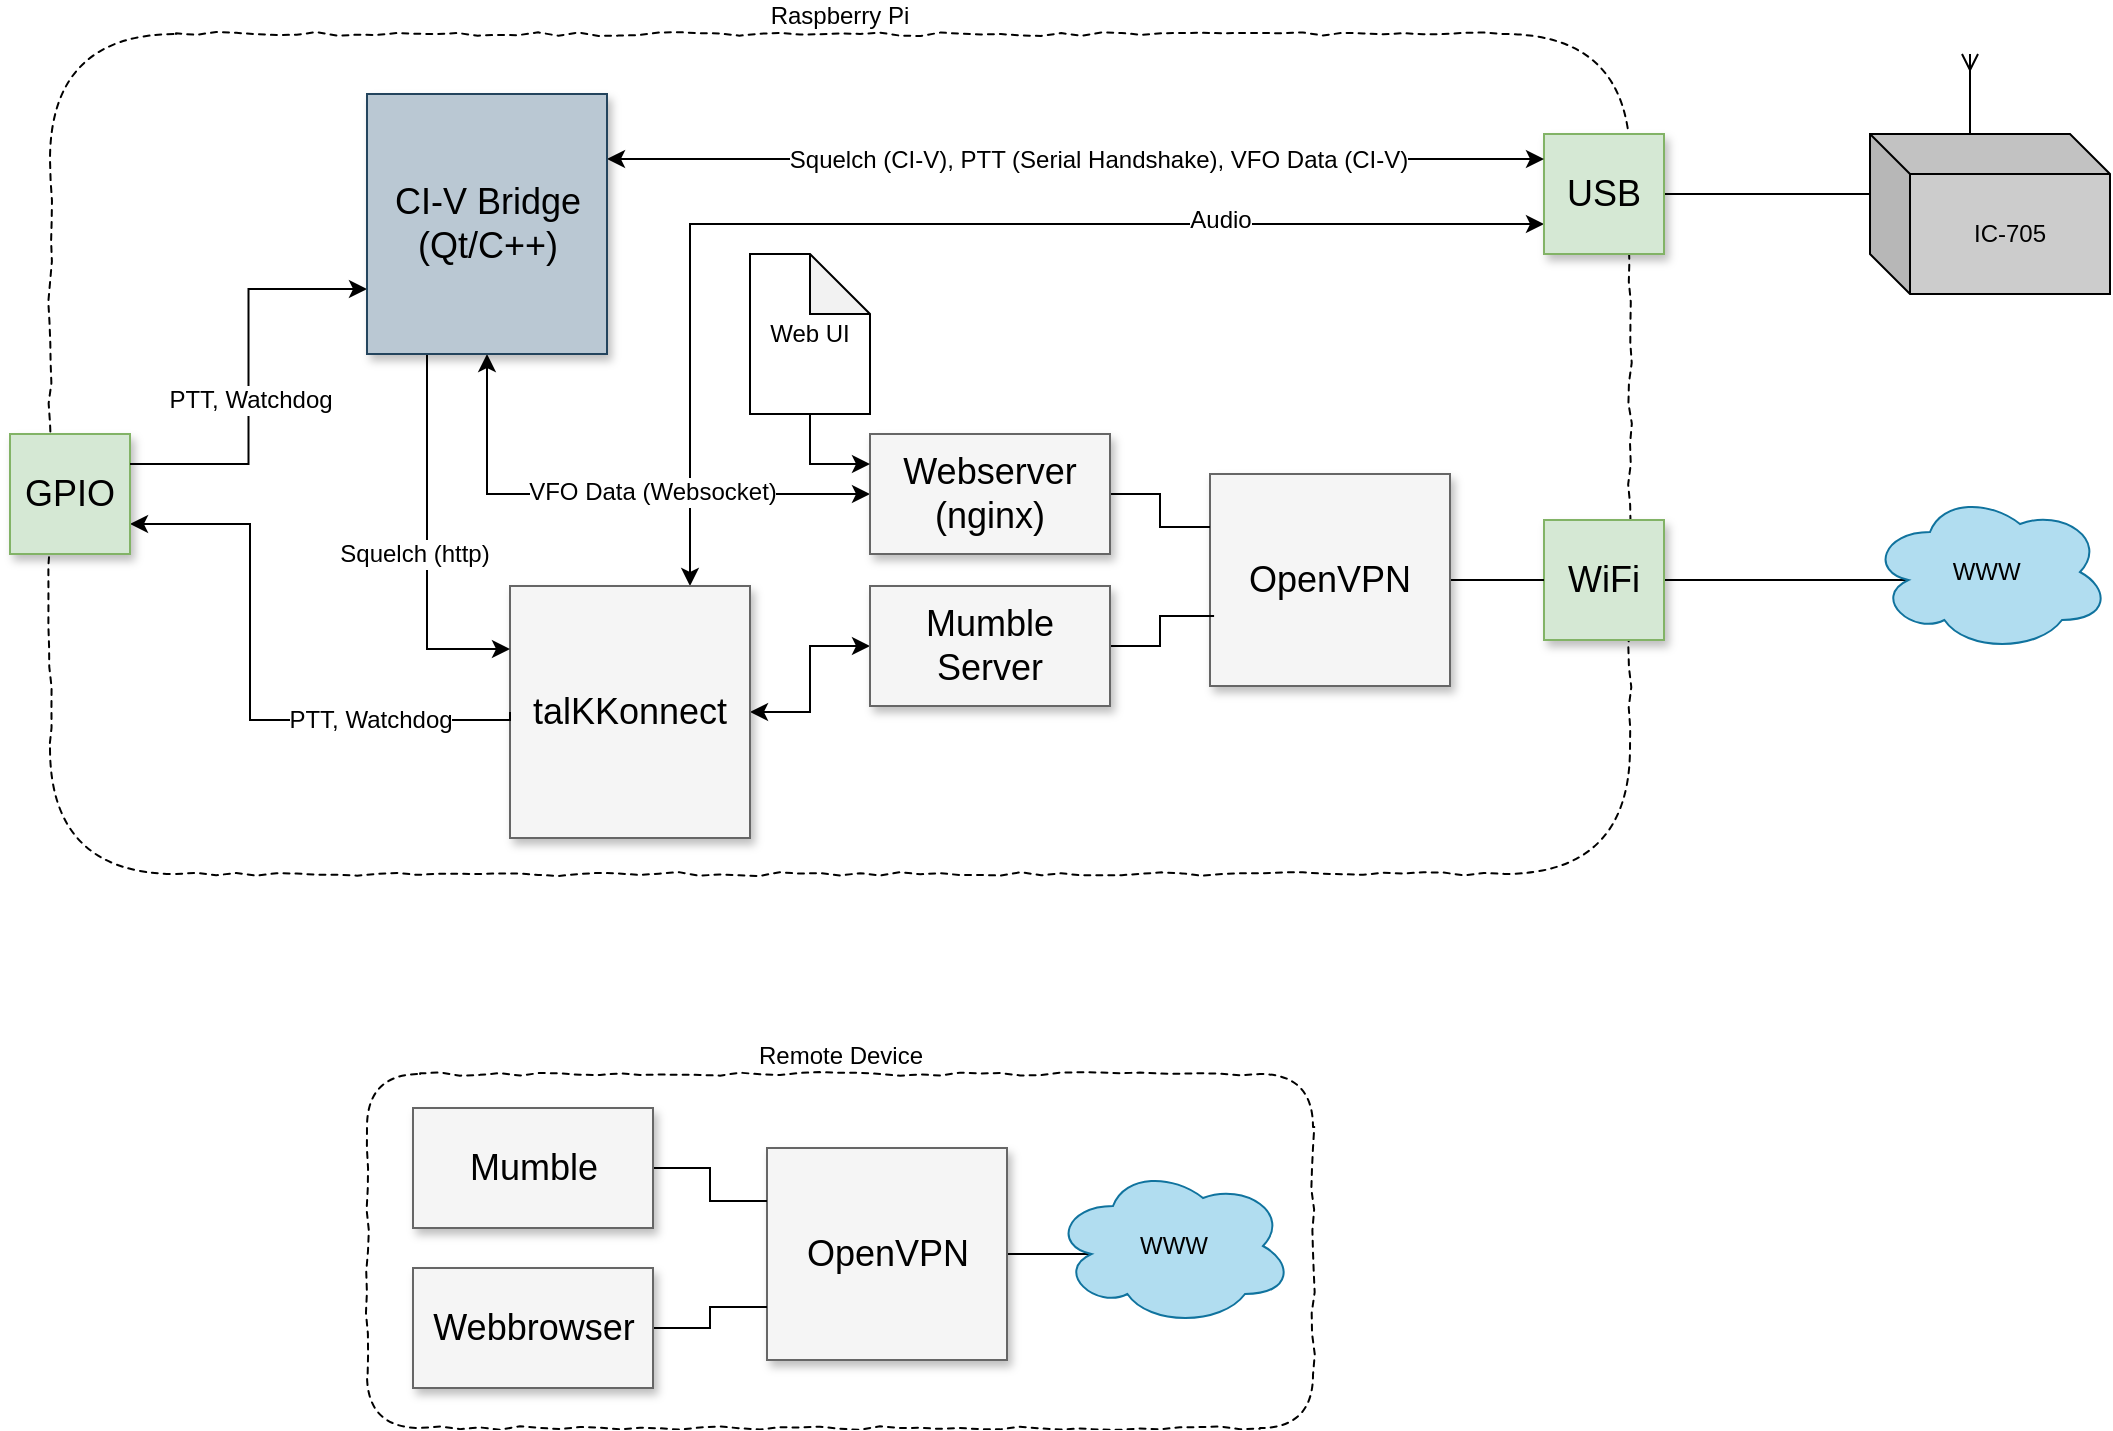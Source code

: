 <mxfile version="14.5.1" type="device" pages="2"><diagram name="IC-705" id="90a13364-a465-7bf4-72fc-28e22215d7a0"><mxGraphModel dx="1086" dy="926" grid="1" gridSize="10" guides="1" tooltips="1" connect="1" arrows="1" fold="1" page="1" pageScale="1.5" pageWidth="1169" pageHeight="826" background="none" math="0" shadow="0"><root><mxCell id="0" style=";html=1;"/><mxCell id="1" style=";html=1;" parent="0"/><mxCell id="y8qmKY4cMuonRaTGKBQC-45" value="Raspberry Pi" style="rounded=1;whiteSpace=wrap;html=1;dashed=1;perimeterSpacing=1;fillColor=none;strokeWidth=1;comic=1;align=center;labelPosition=center;verticalLabelPosition=top;verticalAlign=bottom;" parent="1" vertex="1"><mxGeometry x="290" y="200" width="790" height="420" as="geometry"/></mxCell><mxCell id="y8qmKY4cMuonRaTGKBQC-44" value="Remote Device" style="rounded=1;whiteSpace=wrap;html=1;dashed=1;perimeterSpacing=1;fillColor=none;strokeWidth=1;comic=1;labelPosition=center;verticalLabelPosition=top;align=center;verticalAlign=bottom;" parent="1" vertex="1"><mxGeometry x="448.5" y="720" width="473" height="177" as="geometry"/></mxCell><mxCell id="y8qmKY4cMuonRaTGKBQC-4" style="edgeStyle=orthogonalEdgeStyle;rounded=0;orthogonalLoop=1;jettySize=auto;html=1;exitX=1;exitY=0.5;exitDx=0;exitDy=0;entryX=0;entryY=0.5;entryDx=0;entryDy=0;startArrow=classic;startFill=1;" parent="1" source="3a17f1ce550125da-2" target="3a17f1ce550125da-10" edge="1"><mxGeometry relative="1" as="geometry"/></mxCell><mxCell id="y8qmKY4cMuonRaTGKBQC-5" style="edgeStyle=orthogonalEdgeStyle;rounded=0;orthogonalLoop=1;jettySize=auto;html=1;exitX=0.75;exitY=0;exitDx=0;exitDy=0;entryX=0;entryY=0.75;entryDx=0;entryDy=0;startArrow=classic;startFill=1;" parent="1" source="3a17f1ce550125da-2" target="3a17f1ce550125da-6" edge="1"><mxGeometry relative="1" as="geometry"/></mxCell><mxCell id="y8qmKY4cMuonRaTGKBQC-9" value="Audio" style="text;html=1;align=center;verticalAlign=middle;resizable=0;points=[];labelBackgroundColor=#ffffff;" parent="y8qmKY4cMuonRaTGKBQC-5" vertex="1" connectable="0"><mxGeometry x="0.465" y="2" relative="1" as="geometry"><mxPoint as="offset"/></mxGeometry></mxCell><mxCell id="3a17f1ce550125da-2" value="talKKonnect" style="whiteSpace=wrap;html=1;shadow=1;fontSize=18;fillColor=#f5f5f5;strokeColor=#666666;" parent="1" vertex="1"><mxGeometry x="520" y="476" width="120" height="126" as="geometry"/></mxCell><mxCell id="y8qmKY4cMuonRaTGKBQC-35" style="edgeStyle=orthogonalEdgeStyle;rounded=0;orthogonalLoop=1;jettySize=auto;html=1;exitX=1;exitY=0.5;exitDx=0;exitDy=0;entryX=0.16;entryY=0.55;entryDx=0;entryDy=0;entryPerimeter=0;startArrow=none;startFill=0;endArrow=none;endFill=0;" parent="1" source="3a17f1ce550125da-4" target="y8qmKY4cMuonRaTGKBQC-32" edge="1"><mxGeometry relative="1" as="geometry"/></mxCell><mxCell id="3a17f1ce550125da-4" value="WiFi" style="whiteSpace=wrap;html=1;shadow=1;fontSize=18;fillColor=#d5e8d4;strokeColor=#82b366;" parent="1" vertex="1"><mxGeometry x="1037" y="443" width="60" height="60" as="geometry"/></mxCell><mxCell id="y8qmKY4cMuonRaTGKBQC-18" style="edgeStyle=orthogonalEdgeStyle;rounded=0;orthogonalLoop=1;jettySize=auto;html=1;exitX=1;exitY=0.75;exitDx=0;exitDy=0;entryX=0;entryY=0.5;entryDx=0;entryDy=0;startArrow=classic;startFill=1;endArrow=none;endFill=0;" parent="1" source="3a17f1ce550125da-5" target="3a17f1ce550125da-2" edge="1"><mxGeometry relative="1" as="geometry"><Array as="points"><mxPoint x="390" y="445"/><mxPoint x="390" y="543"/></Array></mxGeometry></mxCell><mxCell id="y8qmKY4cMuonRaTGKBQC-21" value="PTT, Watchdog" style="text;html=1;align=center;verticalAlign=middle;resizable=0;points=[];labelBackgroundColor=#ffffff;" parent="y8qmKY4cMuonRaTGKBQC-18" vertex="1" connectable="0"><mxGeometry x="0.338" y="-1" relative="1" as="geometry"><mxPoint x="22" y="-1" as="offset"/></mxGeometry></mxCell><mxCell id="3a17f1ce550125da-5" value="GPIO" style="whiteSpace=wrap;html=1;shadow=1;fontSize=18;fillColor=#d5e8d4;strokeColor=#82b366;" parent="1" vertex="1"><mxGeometry x="270" y="400" width="60" height="60" as="geometry"/></mxCell><mxCell id="y8qmKY4cMuonRaTGKBQC-28" style="edgeStyle=orthogonalEdgeStyle;rounded=0;orthogonalLoop=1;jettySize=auto;html=1;exitX=1;exitY=0.5;exitDx=0;exitDy=0;entryX=0;entryY=0;entryDx=0;entryDy=30;entryPerimeter=0;startArrow=none;startFill=0;endArrow=none;endFill=0;" parent="1" source="3a17f1ce550125da-6" target="y8qmKY4cMuonRaTGKBQC-27" edge="1"><mxGeometry relative="1" as="geometry"/></mxCell><mxCell id="3a17f1ce550125da-6" value="USB" style="whiteSpace=wrap;html=1;shadow=1;fontSize=18;fillColor=#d5e8d4;strokeColor=#82b366;" parent="1" vertex="1"><mxGeometry x="1037" y="250" width="60" height="60" as="geometry"/></mxCell><mxCell id="y8qmKY4cMuonRaTGKBQC-14" style="edgeStyle=orthogonalEdgeStyle;rounded=0;orthogonalLoop=1;jettySize=auto;html=1;exitX=1;exitY=0.5;exitDx=0;exitDy=0;entryX=0;entryY=0.5;entryDx=0;entryDy=0;startArrow=none;startFill=0;endArrow=none;endFill=0;" parent="1" source="3a17f1ce550125da-8" target="3a17f1ce550125da-4" edge="1"><mxGeometry relative="1" as="geometry"/></mxCell><mxCell id="3a17f1ce550125da-8" value="OpenVPN" style="whiteSpace=wrap;html=1;shadow=1;fontSize=18;fillColor=#f5f5f5;strokeColor=#666666;" parent="1" vertex="1"><mxGeometry x="870" y="420" width="120" height="106" as="geometry"/></mxCell><mxCell id="y8qmKY4cMuonRaTGKBQC-11" style="edgeStyle=orthogonalEdgeStyle;rounded=0;orthogonalLoop=1;jettySize=auto;html=1;exitX=0;exitY=0.5;exitDx=0;exitDy=0;entryX=0.5;entryY=1;entryDx=0;entryDy=0;startArrow=classic;startFill=1;" parent="1" source="3a17f1ce550125da-9" target="3a17f1ce550125da-11" edge="1"><mxGeometry relative="1" as="geometry"/></mxCell><mxCell id="y8qmKY4cMuonRaTGKBQC-12" value="VFO Data (Websocket)" style="text;html=1;align=center;verticalAlign=middle;resizable=0;points=[];labelBackgroundColor=#ffffff;" parent="y8qmKY4cMuonRaTGKBQC-11" vertex="1" connectable="0"><mxGeometry x="-0.025" relative="1" as="geometry"><mxPoint x="18.5" y="-1" as="offset"/></mxGeometry></mxCell><mxCell id="y8qmKY4cMuonRaTGKBQC-15" style="edgeStyle=orthogonalEdgeStyle;rounded=0;orthogonalLoop=1;jettySize=auto;html=1;exitX=1;exitY=0.5;exitDx=0;exitDy=0;entryX=0;entryY=0.25;entryDx=0;entryDy=0;startArrow=none;startFill=0;endArrow=none;endFill=0;" parent="1" source="3a17f1ce550125da-9" target="3a17f1ce550125da-8" edge="1"><mxGeometry relative="1" as="geometry"/></mxCell><mxCell id="3a17f1ce550125da-9" value="Webserver&lt;br&gt;(nginx)" style="whiteSpace=wrap;html=1;shadow=1;fontSize=18;fillColor=#f5f5f5;strokeColor=#666666;" parent="1" vertex="1"><mxGeometry x="700" y="400" width="120" height="60" as="geometry"/></mxCell><mxCell id="y8qmKY4cMuonRaTGKBQC-2" style="edgeStyle=orthogonalEdgeStyle;rounded=0;orthogonalLoop=1;jettySize=auto;html=1;entryX=0.017;entryY=0.67;entryDx=0;entryDy=0;entryPerimeter=0;startArrow=none;startFill=0;endArrow=none;endFill=0;" parent="1" source="3a17f1ce550125da-10" target="3a17f1ce550125da-8" edge="1"><mxGeometry relative="1" as="geometry"/></mxCell><mxCell id="3a17f1ce550125da-10" value="Mumble&lt;br&gt;Server" style="whiteSpace=wrap;html=1;shadow=1;fontSize=18;fillColor=#f5f5f5;strokeColor=#666666;" parent="1" vertex="1"><mxGeometry x="700" y="476" width="120" height="60" as="geometry"/></mxCell><mxCell id="y8qmKY4cMuonRaTGKBQC-7" style="edgeStyle=orthogonalEdgeStyle;rounded=0;orthogonalLoop=1;jettySize=auto;html=1;exitX=1;exitY=0.25;exitDx=0;exitDy=0;startArrow=classic;startFill=1;" parent="1" source="3a17f1ce550125da-11" target="3a17f1ce550125da-6" edge="1"><mxGeometry relative="1" as="geometry"><mxPoint x="1030" y="265" as="targetPoint"/><mxPoint x="570" y="255" as="sourcePoint"/><Array as="points"><mxPoint x="920" y="263"/><mxPoint x="920" y="263"/></Array></mxGeometry></mxCell><mxCell id="y8qmKY4cMuonRaTGKBQC-8" value="Squelch (CI-V), PTT (Serial Handshake), VFO Data (CI-V)" style="text;html=1;align=center;verticalAlign=middle;resizable=0;points=[];labelBackgroundColor=#ffffff;" parent="y8qmKY4cMuonRaTGKBQC-7" vertex="1" connectable="0"><mxGeometry x="0.045" relative="1" as="geometry"><mxPoint as="offset"/></mxGeometry></mxCell><mxCell id="y8qmKY4cMuonRaTGKBQC-17" style="edgeStyle=orthogonalEdgeStyle;rounded=0;orthogonalLoop=1;jettySize=auto;html=1;exitX=0;exitY=0.75;exitDx=0;exitDy=0;entryX=1;entryY=0.25;entryDx=0;entryDy=0;startArrow=classic;startFill=1;endArrow=none;endFill=0;" parent="1" source="3a17f1ce550125da-11" target="3a17f1ce550125da-5" edge="1"><mxGeometry relative="1" as="geometry"/></mxCell><mxCell id="y8qmKY4cMuonRaTGKBQC-22" value="PTT, Watchdog" style="text;html=1;align=center;verticalAlign=middle;resizable=0;points=[];labelBackgroundColor=#ffffff;" parent="y8qmKY4cMuonRaTGKBQC-17" vertex="1" connectable="0"><mxGeometry x="0.253" relative="1" as="geometry"><mxPoint y="-14.5" as="offset"/></mxGeometry></mxCell><mxCell id="y8qmKY4cMuonRaTGKBQC-19" style="edgeStyle=orthogonalEdgeStyle;rounded=0;orthogonalLoop=1;jettySize=auto;html=1;exitX=0.25;exitY=1;exitDx=0;exitDy=0;entryX=0;entryY=0.25;entryDx=0;entryDy=0;startArrow=none;startFill=0;" parent="1" source="3a17f1ce550125da-11" target="3a17f1ce550125da-2" edge="1"><mxGeometry relative="1" as="geometry"/></mxCell><mxCell id="y8qmKY4cMuonRaTGKBQC-20" value="Squelch (http)" style="text;html=1;align=center;verticalAlign=middle;resizable=0;points=[];labelBackgroundColor=#ffffff;" parent="y8qmKY4cMuonRaTGKBQC-19" vertex="1" connectable="0"><mxGeometry x="-0.175" y="-3" relative="1" as="geometry"><mxPoint x="-4" y="22" as="offset"/></mxGeometry></mxCell><mxCell id="3a17f1ce550125da-11" value="CI-V Bridge&lt;br&gt;(Qt/C++)" style="whiteSpace=wrap;html=1;shadow=1;fontSize=18;fillColor=#bac8d3;strokeColor=#23445d;" parent="1" vertex="1"><mxGeometry x="448.5" y="230" width="120" height="130" as="geometry"/></mxCell><mxCell id="y8qmKY4cMuonRaTGKBQC-31" style="edgeStyle=orthogonalEdgeStyle;rounded=0;orthogonalLoop=1;jettySize=auto;html=1;exitX=0;exitY=0;exitDx=50;exitDy=0;exitPerimeter=0;startArrow=none;startFill=0;endArrow=ERmany;endFill=0;" parent="1" source="y8qmKY4cMuonRaTGKBQC-27" edge="1"><mxGeometry relative="1" as="geometry"><mxPoint x="1250" y="210" as="targetPoint"/></mxGeometry></mxCell><mxCell id="y8qmKY4cMuonRaTGKBQC-27" value="IC-705" style="shape=cube;whiteSpace=wrap;html=1;boundedLbl=1;backgroundOutline=1;darkOpacity=0.05;darkOpacity2=0.1;fillColor=#CCCCCC;" parent="1" vertex="1"><mxGeometry x="1200" y="250" width="120" height="80" as="geometry"/></mxCell><mxCell id="y8qmKY4cMuonRaTGKBQC-32" value="WWW&amp;nbsp;" style="ellipse;shape=cloud;whiteSpace=wrap;html=1;fillColor=#b1ddf0;strokeColor=#10739e;" parent="1" vertex="1"><mxGeometry x="1200" y="429" width="120" height="80" as="geometry"/></mxCell><mxCell id="y8qmKY4cMuonRaTGKBQC-41" style="edgeStyle=orthogonalEdgeStyle;rounded=0;orthogonalLoop=1;jettySize=auto;html=1;exitX=0.16;exitY=0.55;exitDx=0;exitDy=0;exitPerimeter=0;entryX=1;entryY=0.5;entryDx=0;entryDy=0;startArrow=none;startFill=0;endArrow=none;endFill=0;" parent="1" source="y8qmKY4cMuonRaTGKBQC-36" target="y8qmKY4cMuonRaTGKBQC-38" edge="1"><mxGeometry relative="1" as="geometry"/></mxCell><mxCell id="y8qmKY4cMuonRaTGKBQC-36" value="WWW" style="ellipse;shape=cloud;whiteSpace=wrap;html=1;fillColor=#b1ddf0;strokeColor=#10739e;" parent="1" vertex="1"><mxGeometry x="791.5" y="766" width="120" height="80" as="geometry"/></mxCell><mxCell id="y8qmKY4cMuonRaTGKBQC-38" value="OpenVPN" style="whiteSpace=wrap;html=1;shadow=1;fontSize=18;fillColor=#f5f5f5;strokeColor=#666666;" parent="1" vertex="1"><mxGeometry x="648.5" y="757" width="120" height="106" as="geometry"/></mxCell><mxCell id="y8qmKY4cMuonRaTGKBQC-42" style="edgeStyle=orthogonalEdgeStyle;rounded=0;orthogonalLoop=1;jettySize=auto;html=1;exitX=1;exitY=0.5;exitDx=0;exitDy=0;entryX=0;entryY=0.25;entryDx=0;entryDy=0;startArrow=none;startFill=0;endArrow=none;endFill=0;" parent="1" source="y8qmKY4cMuonRaTGKBQC-39" target="y8qmKY4cMuonRaTGKBQC-38" edge="1"><mxGeometry relative="1" as="geometry"/></mxCell><mxCell id="y8qmKY4cMuonRaTGKBQC-39" value="Mumble" style="whiteSpace=wrap;html=1;shadow=1;fontSize=18;fillColor=#f5f5f5;strokeColor=#666666;" parent="1" vertex="1"><mxGeometry x="471.5" y="737" width="120" height="60" as="geometry"/></mxCell><mxCell id="y8qmKY4cMuonRaTGKBQC-43" style="edgeStyle=orthogonalEdgeStyle;rounded=0;orthogonalLoop=1;jettySize=auto;html=1;exitX=1;exitY=0.5;exitDx=0;exitDy=0;entryX=0;entryY=0.75;entryDx=0;entryDy=0;startArrow=none;startFill=0;endArrow=none;endFill=0;" parent="1" source="y8qmKY4cMuonRaTGKBQC-40" target="y8qmKY4cMuonRaTGKBQC-38" edge="1"><mxGeometry relative="1" as="geometry"/></mxCell><mxCell id="y8qmKY4cMuonRaTGKBQC-40" value="Webbrowser" style="whiteSpace=wrap;html=1;shadow=1;fontSize=18;fillColor=#f5f5f5;strokeColor=#666666;" parent="1" vertex="1"><mxGeometry x="471.5" y="817" width="120" height="60" as="geometry"/></mxCell><mxCell id="ayoXbl3o6843tkNkJ0CK-2" style="edgeStyle=orthogonalEdgeStyle;rounded=0;orthogonalLoop=1;jettySize=auto;html=1;entryX=0;entryY=0.25;entryDx=0;entryDy=0;" parent="1" source="ayoXbl3o6843tkNkJ0CK-1" target="3a17f1ce550125da-9" edge="1"><mxGeometry relative="1" as="geometry"/></mxCell><mxCell id="ayoXbl3o6843tkNkJ0CK-1" value="Web&amp;nbsp;UI" style="shape=note;whiteSpace=wrap;html=1;backgroundOutline=1;darkOpacity=0.05;align=center;verticalAlign=middle;" parent="1" vertex="1"><mxGeometry x="640" y="310" width="60" height="80" as="geometry"/></mxCell></root></mxGraphModel></diagram><diagram name="Any-Trx" id="K-F-4JI6iG_tb2csTs7z"><mxGraphModel dx="1086" dy="926" grid="1" gridSize="10" guides="1" tooltips="1" connect="1" arrows="1" fold="1" page="1" pageScale="1.5" pageWidth="1169" pageHeight="826" background="none" math="0" shadow="0"><root><mxCell id="lvo1FyKC_AEwnD74-VnZ-0" style=";html=1;"/><mxCell id="lvo1FyKC_AEwnD74-VnZ-1" style=";html=1;" parent="lvo1FyKC_AEwnD74-VnZ-0"/><mxCell id="lvo1FyKC_AEwnD74-VnZ-2" value="Raspberry Pi" style="rounded=1;whiteSpace=wrap;html=1;dashed=1;perimeterSpacing=1;fillColor=none;strokeWidth=1;comic=1;align=center;labelPosition=center;verticalLabelPosition=top;verticalAlign=bottom;" parent="lvo1FyKC_AEwnD74-VnZ-1" vertex="1"><mxGeometry x="360" y="170" width="620" height="450" as="geometry"/></mxCell><mxCell id="lvo1FyKC_AEwnD74-VnZ-3" value="Remote Device" style="rounded=1;whiteSpace=wrap;html=1;dashed=1;perimeterSpacing=1;fillColor=none;strokeWidth=1;comic=1;labelPosition=center;verticalLabelPosition=top;align=center;verticalAlign=bottom;" parent="lvo1FyKC_AEwnD74-VnZ-1" vertex="1"><mxGeometry x="448.5" y="720" width="473" height="177" as="geometry"/></mxCell><mxCell id="lvo1FyKC_AEwnD74-VnZ-4" style="edgeStyle=orthogonalEdgeStyle;rounded=0;orthogonalLoop=1;jettySize=auto;html=1;exitX=1;exitY=0.5;exitDx=0;exitDy=0;entryX=0;entryY=0.5;entryDx=0;entryDy=0;startArrow=classic;startFill=1;" parent="lvo1FyKC_AEwnD74-VnZ-1" source="lvo1FyKC_AEwnD74-VnZ-7" target="lvo1FyKC_AEwnD74-VnZ-22" edge="1"><mxGeometry relative="1" as="geometry"/></mxCell><mxCell id="lvo1FyKC_AEwnD74-VnZ-40" style="edgeStyle=orthogonalEdgeStyle;rounded=0;orthogonalLoop=1;jettySize=auto;html=1;exitX=0.75;exitY=0;exitDx=0;exitDy=0;entryX=0;entryY=0.5;entryDx=0;entryDy=0;startArrow=classic;startFill=1;" parent="lvo1FyKC_AEwnD74-VnZ-1" source="lvo1FyKC_AEwnD74-VnZ-7" target="lvo1FyKC_AEwnD74-VnZ-14" edge="1"><mxGeometry relative="1" as="geometry"/></mxCell><mxCell id="lvo1FyKC_AEwnD74-VnZ-41" value="Audio" style="edgeLabel;html=1;align=center;verticalAlign=middle;resizable=0;points=[];fontSize=12;" parent="lvo1FyKC_AEwnD74-VnZ-40" vertex="1" connectable="0"><mxGeometry x="0.193" y="2" relative="1" as="geometry"><mxPoint as="offset"/></mxGeometry></mxCell><mxCell id="lvo1FyKC_AEwnD74-VnZ-7" value="talKKonnect" style="whiteSpace=wrap;html=1;shadow=1;fontSize=18;fillColor=#f5f5f5;strokeColor=#666666;" parent="lvo1FyKC_AEwnD74-VnZ-1" vertex="1"><mxGeometry x="440" y="536" width="120" height="60" as="geometry"/></mxCell><mxCell id="lvo1FyKC_AEwnD74-VnZ-8" style="edgeStyle=orthogonalEdgeStyle;rounded=0;orthogonalLoop=1;jettySize=auto;html=1;exitX=1;exitY=0.5;exitDx=0;exitDy=0;entryX=0.16;entryY=0.55;entryDx=0;entryDy=0;entryPerimeter=0;startArrow=none;startFill=0;endArrow=none;endFill=0;" parent="lvo1FyKC_AEwnD74-VnZ-1" source="lvo1FyKC_AEwnD74-VnZ-9" target="lvo1FyKC_AEwnD74-VnZ-32" edge="1"><mxGeometry relative="1" as="geometry"/></mxCell><mxCell id="lvo1FyKC_AEwnD74-VnZ-9" value="WiFi" style="whiteSpace=wrap;html=1;shadow=1;fontSize=18;fillColor=#d5e8d4;strokeColor=#82b366;" parent="lvo1FyKC_AEwnD74-VnZ-1" vertex="1"><mxGeometry x="937" y="503" width="60" height="60" as="geometry"/></mxCell><mxCell id="lvo1FyKC_AEwnD74-VnZ-10" style="edgeStyle=orthogonalEdgeStyle;rounded=0;orthogonalLoop=1;jettySize=auto;html=1;exitX=0;exitY=0.5;exitDx=0;exitDy=0;entryX=0.5;entryY=0;entryDx=0;entryDy=0;startArrow=classic;startFill=1;endArrow=classic;endFill=1;" parent="lvo1FyKC_AEwnD74-VnZ-1" source="lvo1FyKC_AEwnD74-VnZ-12" target="lvo1FyKC_AEwnD74-VnZ-7" edge="1"><mxGeometry relative="1" as="geometry"><Array as="points"><mxPoint x="500" y="330"/></Array></mxGeometry></mxCell><mxCell id="lvo1FyKC_AEwnD74-VnZ-11" value="PTT, Watchdog, Squelch" style="text;html=1;align=center;verticalAlign=middle;resizable=0;points=[];labelBackgroundColor=#ffffff;" parent="lvo1FyKC_AEwnD74-VnZ-10" vertex="1" connectable="0"><mxGeometry x="0.338" y="-1" relative="1" as="geometry"><mxPoint x="233" as="offset"/></mxGeometry></mxCell><mxCell id="lvo1FyKC_AEwnD74-VnZ-44" style="edgeStyle=orthogonalEdgeStyle;rounded=0;orthogonalLoop=1;jettySize=auto;html=1;exitX=1;exitY=0.5;exitDx=0;exitDy=0;entryX=0;entryY=0;entryDx=0;entryDy=30;entryPerimeter=0;startArrow=classic;startFill=1;endArrow=classic;endFill=1;fontSize=12;" parent="lvo1FyKC_AEwnD74-VnZ-1" source="lvo1FyKC_AEwnD74-VnZ-12" target="lvo1FyKC_AEwnD74-VnZ-31" edge="1"><mxGeometry relative="1" as="geometry"/></mxCell><mxCell id="lvo1FyKC_AEwnD74-VnZ-12" value="GPIO" style="whiteSpace=wrap;html=1;shadow=1;fontSize=18;fillColor=#d5e8d4;strokeColor=#82b366;" parent="lvo1FyKC_AEwnD74-VnZ-1" vertex="1"><mxGeometry x="937" y="300" width="60" height="60" as="geometry"/></mxCell><mxCell id="lvo1FyKC_AEwnD74-VnZ-46" style="edgeStyle=orthogonalEdgeStyle;rounded=0;orthogonalLoop=1;jettySize=auto;html=1;exitX=1;exitY=0.5;exitDx=0;exitDy=0;entryX=0;entryY=0.5;entryDx=0;entryDy=0;startArrow=none;startFill=0;endArrow=none;endFill=0;fontSize=12;" parent="lvo1FyKC_AEwnD74-VnZ-1" source="lvo1FyKC_AEwnD74-VnZ-14" target="lvo1FyKC_AEwnD74-VnZ-42" edge="1"><mxGeometry relative="1" as="geometry"/></mxCell><mxCell id="lvo1FyKC_AEwnD74-VnZ-14" value="USB" style="whiteSpace=wrap;html=1;shadow=1;fontSize=18;fillColor=#d5e8d4;strokeColor=#82b366;" parent="lvo1FyKC_AEwnD74-VnZ-1" vertex="1"><mxGeometry x="937" y="380" width="60" height="60" as="geometry"/></mxCell><mxCell id="lvo1FyKC_AEwnD74-VnZ-15" style="edgeStyle=orthogonalEdgeStyle;rounded=0;orthogonalLoop=1;jettySize=auto;html=1;exitX=1;exitY=0.5;exitDx=0;exitDy=0;entryX=0;entryY=0.5;entryDx=0;entryDy=0;startArrow=none;startFill=0;endArrow=none;endFill=0;" parent="lvo1FyKC_AEwnD74-VnZ-1" source="lvo1FyKC_AEwnD74-VnZ-16" target="lvo1FyKC_AEwnD74-VnZ-9" edge="1"><mxGeometry relative="1" as="geometry"/></mxCell><mxCell id="lvo1FyKC_AEwnD74-VnZ-16" value="OpenVPN" style="whiteSpace=wrap;html=1;shadow=1;fontSize=18;fillColor=#f5f5f5;strokeColor=#666666;" parent="lvo1FyKC_AEwnD74-VnZ-1" vertex="1"><mxGeometry x="770" y="480" width="120" height="106" as="geometry"/></mxCell><mxCell id="lvo1FyKC_AEwnD74-VnZ-17" style="edgeStyle=orthogonalEdgeStyle;rounded=0;orthogonalLoop=1;jettySize=auto;html=1;exitX=0;exitY=0.5;exitDx=0;exitDy=0;entryX=0.5;entryY=1;entryDx=0;entryDy=0;startArrow=classic;startFill=1;dashed=1;" parent="lvo1FyKC_AEwnD74-VnZ-1" source="lvo1FyKC_AEwnD74-VnZ-20" target="lvo1FyKC_AEwnD74-VnZ-29" edge="1"><mxGeometry relative="1" as="geometry"/></mxCell><mxCell id="lvo1FyKC_AEwnD74-VnZ-18" value="VFO Data (Websocket)" style="text;html=1;align=center;verticalAlign=middle;resizable=0;points=[];labelBackgroundColor=#ffffff;" parent="lvo1FyKC_AEwnD74-VnZ-17" vertex="1" connectable="0"><mxGeometry x="-0.025" relative="1" as="geometry"><mxPoint y="-154" as="offset"/></mxGeometry></mxCell><mxCell id="lvo1FyKC_AEwnD74-VnZ-19" style="edgeStyle=orthogonalEdgeStyle;rounded=0;orthogonalLoop=1;jettySize=auto;html=1;exitX=1;exitY=0.5;exitDx=0;exitDy=0;entryX=0;entryY=0.25;entryDx=0;entryDy=0;startArrow=none;startFill=0;endArrow=none;endFill=0;" parent="lvo1FyKC_AEwnD74-VnZ-1" source="lvo1FyKC_AEwnD74-VnZ-20" target="lvo1FyKC_AEwnD74-VnZ-16" edge="1"><mxGeometry relative="1" as="geometry"/></mxCell><mxCell id="lvo1FyKC_AEwnD74-VnZ-20" value="Webserver" style="whiteSpace=wrap;html=1;shadow=1;fontSize=18;fillColor=#f5f5f5;strokeColor=#666666;" parent="lvo1FyKC_AEwnD74-VnZ-1" vertex="1"><mxGeometry x="600" y="460" width="120" height="60" as="geometry"/></mxCell><mxCell id="lvo1FyKC_AEwnD74-VnZ-21" style="edgeStyle=orthogonalEdgeStyle;rounded=0;orthogonalLoop=1;jettySize=auto;html=1;entryX=0.017;entryY=0.67;entryDx=0;entryDy=0;entryPerimeter=0;startArrow=none;startFill=0;endArrow=none;endFill=0;" parent="lvo1FyKC_AEwnD74-VnZ-1" source="lvo1FyKC_AEwnD74-VnZ-22" target="lvo1FyKC_AEwnD74-VnZ-16" edge="1"><mxGeometry relative="1" as="geometry"/></mxCell><mxCell id="lvo1FyKC_AEwnD74-VnZ-22" value="Mumble&lt;br&gt;Server" style="whiteSpace=wrap;html=1;shadow=1;fontSize=18;fillColor=#f5f5f5;strokeColor=#666666;" parent="lvo1FyKC_AEwnD74-VnZ-1" vertex="1"><mxGeometry x="600" y="536" width="120" height="60" as="geometry"/></mxCell><mxCell id="lvo1FyKC_AEwnD74-VnZ-49" style="edgeStyle=orthogonalEdgeStyle;rounded=0;orthogonalLoop=1;jettySize=auto;html=1;exitX=1;exitY=0.5;exitDx=0;exitDy=0;entryX=0;entryY=0.5;entryDx=0;entryDy=0;startArrow=classic;startFill=1;endArrow=classic;endFill=1;fontSize=12;dashed=1;" parent="lvo1FyKC_AEwnD74-VnZ-1" source="lvo1FyKC_AEwnD74-VnZ-29" target="lvo1FyKC_AEwnD74-VnZ-48" edge="1"><mxGeometry relative="1" as="geometry"/></mxCell><mxCell id="lvo1FyKC_AEwnD74-VnZ-51" value="VFO Data (?)" style="edgeLabel;html=1;align=center;verticalAlign=middle;resizable=0;points=[];fontSize=12;" parent="lvo1FyKC_AEwnD74-VnZ-49" vertex="1" connectable="0"><mxGeometry x="0.188" y="2" relative="1" as="geometry"><mxPoint as="offset"/></mxGeometry></mxCell><mxCell id="lvo1FyKC_AEwnD74-VnZ-29" value="Bridge" style="whiteSpace=wrap;html=1;shadow=1;fontSize=18;fillColor=#bac8d3;strokeColor=#23445d;dashed=1;" parent="lvo1FyKC_AEwnD74-VnZ-1" vertex="1"><mxGeometry x="390" y="220" width="120" height="60" as="geometry"/></mxCell><mxCell id="lvo1FyKC_AEwnD74-VnZ-30" style="edgeStyle=orthogonalEdgeStyle;rounded=0;orthogonalLoop=1;jettySize=auto;html=1;exitX=0;exitY=0;exitDx=50;exitDy=0;exitPerimeter=0;startArrow=none;startFill=0;endArrow=ERmany;endFill=0;" parent="lvo1FyKC_AEwnD74-VnZ-1" source="lvo1FyKC_AEwnD74-VnZ-31" edge="1"><mxGeometry relative="1" as="geometry"><mxPoint x="1240" y="280" as="targetPoint"/></mxGeometry></mxCell><mxCell id="lvo1FyKC_AEwnD74-VnZ-31" value="TRX" style="shape=cube;whiteSpace=wrap;html=1;boundedLbl=1;backgroundOutline=1;darkOpacity=0.05;darkOpacity2=0.1;fillColor=#CCCCCC;" parent="lvo1FyKC_AEwnD74-VnZ-1" vertex="1"><mxGeometry x="1190" y="300" width="120" height="80" as="geometry"/></mxCell><mxCell id="lvo1FyKC_AEwnD74-VnZ-32" value="WWW&amp;nbsp;" style="ellipse;shape=cloud;whiteSpace=wrap;html=1;fillColor=#b1ddf0;strokeColor=#10739e;" parent="lvo1FyKC_AEwnD74-VnZ-1" vertex="1"><mxGeometry x="1130" y="489" width="120" height="80" as="geometry"/></mxCell><mxCell id="lvo1FyKC_AEwnD74-VnZ-33" style="edgeStyle=orthogonalEdgeStyle;rounded=0;orthogonalLoop=1;jettySize=auto;html=1;exitX=0.16;exitY=0.55;exitDx=0;exitDy=0;exitPerimeter=0;entryX=1;entryY=0.5;entryDx=0;entryDy=0;startArrow=none;startFill=0;endArrow=none;endFill=0;" parent="lvo1FyKC_AEwnD74-VnZ-1" source="lvo1FyKC_AEwnD74-VnZ-34" target="lvo1FyKC_AEwnD74-VnZ-35" edge="1"><mxGeometry relative="1" as="geometry"/></mxCell><mxCell id="lvo1FyKC_AEwnD74-VnZ-34" value="WWW" style="ellipse;shape=cloud;whiteSpace=wrap;html=1;fillColor=#b1ddf0;strokeColor=#10739e;" parent="lvo1FyKC_AEwnD74-VnZ-1" vertex="1"><mxGeometry x="791.5" y="766" width="120" height="80" as="geometry"/></mxCell><mxCell id="lvo1FyKC_AEwnD74-VnZ-35" value="OpenVPN" style="whiteSpace=wrap;html=1;shadow=1;fontSize=18;fillColor=#f5f5f5;strokeColor=#666666;" parent="lvo1FyKC_AEwnD74-VnZ-1" vertex="1"><mxGeometry x="648.5" y="757" width="120" height="106" as="geometry"/></mxCell><mxCell id="lvo1FyKC_AEwnD74-VnZ-36" style="edgeStyle=orthogonalEdgeStyle;rounded=0;orthogonalLoop=1;jettySize=auto;html=1;exitX=1;exitY=0.5;exitDx=0;exitDy=0;entryX=0;entryY=0.25;entryDx=0;entryDy=0;startArrow=none;startFill=0;endArrow=none;endFill=0;" parent="lvo1FyKC_AEwnD74-VnZ-1" source="lvo1FyKC_AEwnD74-VnZ-37" target="lvo1FyKC_AEwnD74-VnZ-35" edge="1"><mxGeometry relative="1" as="geometry"/></mxCell><mxCell id="lvo1FyKC_AEwnD74-VnZ-37" value="Mumble" style="whiteSpace=wrap;html=1;shadow=1;fontSize=18;fillColor=#f5f5f5;strokeColor=#666666;" parent="lvo1FyKC_AEwnD74-VnZ-1" vertex="1"><mxGeometry x="471.5" y="737" width="120" height="60" as="geometry"/></mxCell><mxCell id="lvo1FyKC_AEwnD74-VnZ-38" style="edgeStyle=orthogonalEdgeStyle;rounded=0;orthogonalLoop=1;jettySize=auto;html=1;exitX=1;exitY=0.5;exitDx=0;exitDy=0;entryX=0;entryY=0.75;entryDx=0;entryDy=0;startArrow=none;startFill=0;endArrow=none;endFill=0;" parent="lvo1FyKC_AEwnD74-VnZ-1" source="lvo1FyKC_AEwnD74-VnZ-39" target="lvo1FyKC_AEwnD74-VnZ-35" edge="1"><mxGeometry relative="1" as="geometry"/></mxCell><mxCell id="lvo1FyKC_AEwnD74-VnZ-39" value="Webbrowser" style="whiteSpace=wrap;html=1;shadow=1;fontSize=18;fillColor=#f5f5f5;strokeColor=#666666;" parent="lvo1FyKC_AEwnD74-VnZ-1" vertex="1"><mxGeometry x="471.5" y="817" width="120" height="60" as="geometry"/></mxCell><mxCell id="lvo1FyKC_AEwnD74-VnZ-45" style="edgeStyle=orthogonalEdgeStyle;rounded=0;orthogonalLoop=1;jettySize=auto;html=1;exitX=1;exitY=0.5;exitDx=0;exitDy=0;startArrow=classic;startFill=1;endArrow=classic;endFill=1;fontSize=12;entryX=0.008;entryY=0.538;entryDx=0;entryDy=0;entryPerimeter=0;" parent="lvo1FyKC_AEwnD74-VnZ-1" source="lvo1FyKC_AEwnD74-VnZ-42" target="lvo1FyKC_AEwnD74-VnZ-31" edge="1"><mxGeometry relative="1" as="geometry"><mxPoint x="1140" y="360" as="targetPoint"/></mxGeometry></mxCell><mxCell id="lvo1FyKC_AEwnD74-VnZ-42" value="USB-Audio&lt;br&gt;Adapter" style="whiteSpace=wrap;html=1;aspect=fixed;fontSize=12;fillColor=#f5f5f5;strokeColor=#666666;fontColor=#333333;fontStyle=1" parent="lvo1FyKC_AEwnD74-VnZ-1" vertex="1"><mxGeometry x="1040" y="370" width="80" height="80" as="geometry"/></mxCell><mxCell id="lvo1FyKC_AEwnD74-VnZ-50" style="edgeStyle=orthogonalEdgeStyle;rounded=0;orthogonalLoop=1;jettySize=auto;html=1;exitX=1;exitY=0.5;exitDx=0;exitDy=0;entryX=0;entryY=0.188;entryDx=0;entryDy=0;entryPerimeter=0;startArrow=classic;startFill=1;endArrow=classic;endFill=1;fontSize=12;dashed=1;" parent="lvo1FyKC_AEwnD74-VnZ-1" source="lvo1FyKC_AEwnD74-VnZ-48" target="lvo1FyKC_AEwnD74-VnZ-31" edge="1"><mxGeometry relative="1" as="geometry"/></mxCell><mxCell id="lvo1FyKC_AEwnD74-VnZ-48" value="?" style="whiteSpace=wrap;html=1;shadow=1;fontSize=18;fillColor=#d5e8d4;strokeColor=#82b366;dashed=1;" parent="lvo1FyKC_AEwnD74-VnZ-1" vertex="1"><mxGeometry x="936" y="220" width="60" height="60" as="geometry"/></mxCell></root></mxGraphModel></diagram></mxfile>